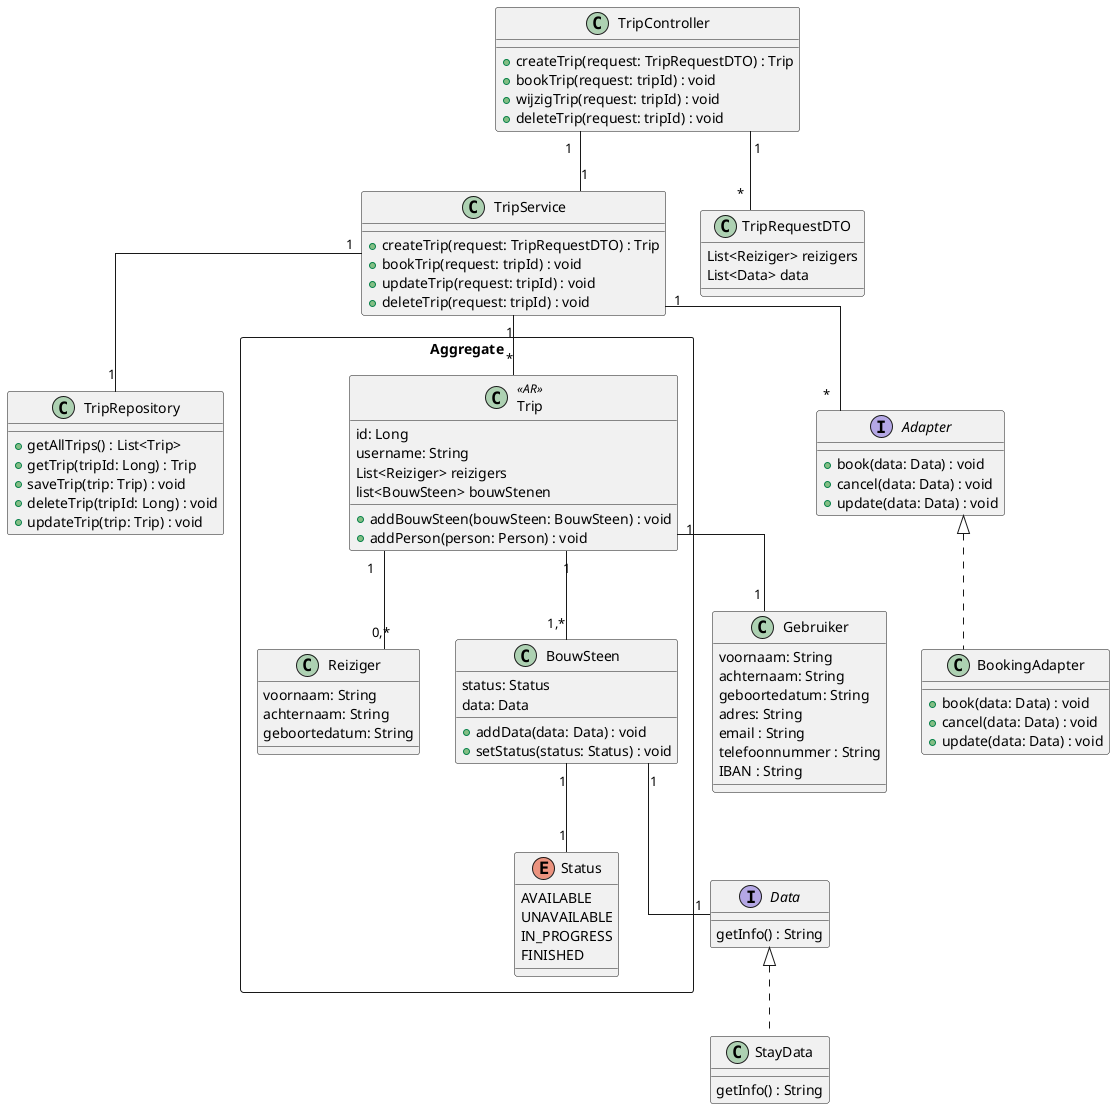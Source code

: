 @startuml
'https://plantuml.com/class-diagram
skinparam linetype ortho

class TripController {
    +createTrip(request: TripRequestDTO) : Trip
    +bookTrip(request: tripId) : void
    +wijzigTrip(request: tripId) : void
    +deleteTrip(request: tripId) : void
}

class TripService {
    +createTrip(request: TripRequestDTO) : Trip
    +bookTrip(request: tripId) : void
    +updateTrip(request: tripId) : void
    +deleteTrip(request: tripId) : void

}

class TripRepository {
    +getAllTrips() : List<Trip>
    +getTrip(tripId: Long) : Trip
    +saveTrip(trip: Trip) : void
    +deleteTrip(tripId: Long) : void
    +updateTrip(trip: Trip) : void
}



class Gebruiker {
    voornaam: String
    achternaam: String
    geboortedatum: String
    adres: String
    email : String
    telefoonnummer : String
    IBAN : String
}

rectangle "Aggregate" {

class Trip <<AR>> {
    id: Long
    username: String
    List<Reiziger> reizigers
    list<BouwSteen> bouwStenen
    +addBouwSteen(bouwSteen: BouwSteen) : void
    +addPerson(person: Person) : void
}


class Reiziger {
    voornaam: String
    achternaam: String
    geboortedatum: String
}

class BouwSteen {
    status: Status
    data: Data
    +addData(data: Data) : void
    +setStatus(status: Status) : void
}

enum Status {
    AVAILABLE
    UNAVAILABLE
    IN_PROGRESS
    FINISHED
}

}

interface Data {
  getInfo() : String
}

class StayData implements Data {
 getInfo() : String
}

interface Adapter {
    +book(data: Data) : void
    +cancel(data: Data) : void
    +update(data: Data) : void
}


class BookingAdapter implements Adapter {
    +book(data: Data) : void
    +cancel(data: Data) : void
    +update(data: Data) : void
}



class TripRequestDTO {
    List<Reiziger> reizigers
    List<Data> data
}



TripController "1" -- "1" TripService
TripService "1" -- "1" TripRepository
TripController "1" -- "*" TripRequestDTO

TripService "1" -- "*" Trip
TripService "1" -- "*" Adapter


BouwSteen "1" -- "1" Data
BouwSteen "1" -- "1" Status
Trip "1" -- "1,*" BouwSteen
Trip "1" -- "0,*" Reiziger
Trip "1" -- "1" Gebruiker




@enduml
